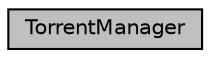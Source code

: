 digraph "TorrentManager"
{
  edge [fontname="Helvetica",fontsize="10",labelfontname="Helvetica",labelfontsize="10"];
  node [fontname="Helvetica",fontsize="10",shape=record];
  Node41 [label="TorrentManager",height=0.2,width=0.4,color="black", fillcolor="grey75", style="filled", fontcolor="black"];
}

